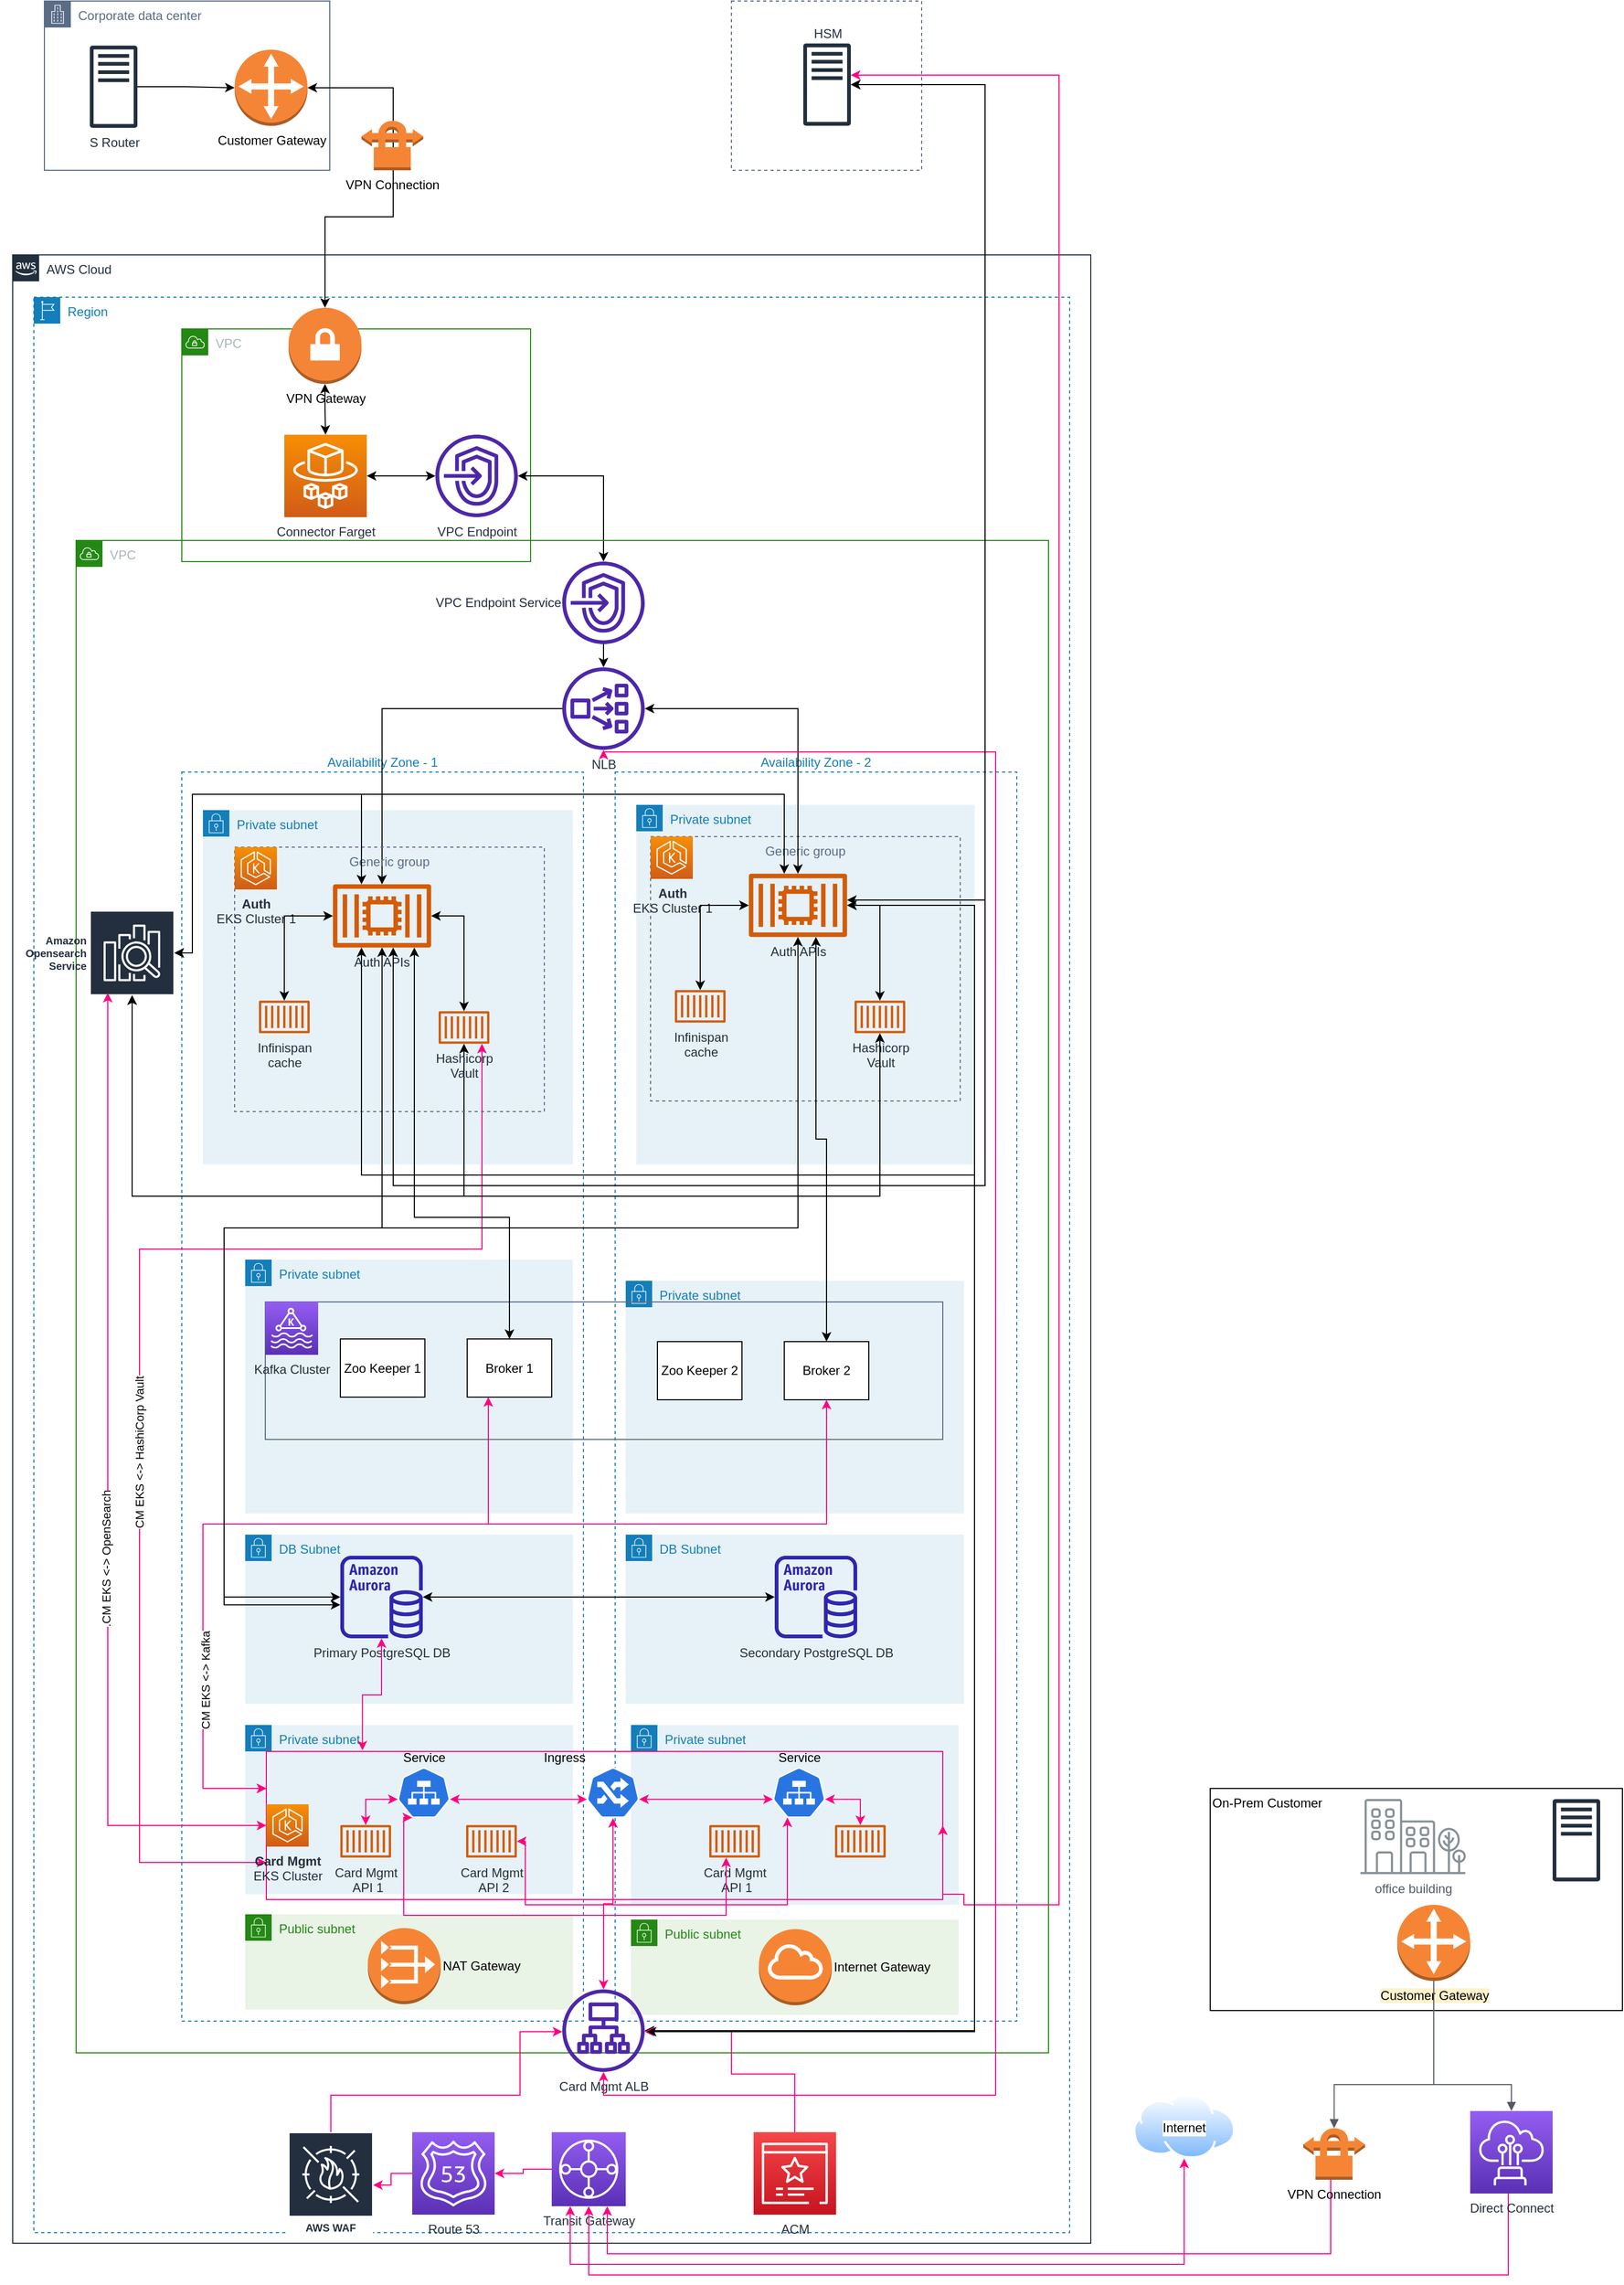<mxfile version="17.5.0" type="github"><diagram id="ZLm3gOEqDaADDMG7zsBQ" name="Page-1"><mxGraphModel dx="1038" dy="579" grid="1" gridSize="10" guides="1" tooltips="1" connect="1" arrows="1" fold="1" page="1" pageScale="1" pageWidth="850" pageHeight="1100" math="0" shadow="0"><root><mxCell id="0"/><mxCell id="1" parent="0"/><mxCell id="WpvP-rq0O9A4-NwhxeJN-8" value="" style="fillColor=none;strokeColor=#5A6C86;dashed=1;verticalAlign=top;fontStyle=0;fontColor=#5A6C86;" parent="1" vertex="1"><mxGeometry x="700" y="40" width="180" height="160" as="geometry"/></mxCell><mxCell id="sWBqQdJsFsiWwsDBz4wd-2" value="AWS Cloud" style="points=[[0,0],[0.25,0],[0.5,0],[0.75,0],[1,0],[1,0.25],[1,0.5],[1,0.75],[1,1],[0.75,1],[0.5,1],[0.25,1],[0,1],[0,0.75],[0,0.5],[0,0.25]];outlineConnect=0;gradientColor=none;html=1;whiteSpace=wrap;fontSize=12;fontStyle=0;container=1;pointerEvents=0;collapsible=0;recursiveResize=0;shape=mxgraph.aws4.group;grIcon=mxgraph.aws4.group_aws_cloud_alt;strokeColor=#232F3E;fillColor=none;verticalAlign=top;align=left;spacingLeft=30;fontColor=#232F3E;dashed=0;" parent="1" vertex="1"><mxGeometry x="20" y="280" width="1020" height="1880" as="geometry"/></mxCell><mxCell id="sWBqQdJsFsiWwsDBz4wd-3" value="Region" style="points=[[0,0],[0.25,0],[0.5,0],[0.75,0],[1,0],[1,0.25],[1,0.5],[1,0.75],[1,1],[0.75,1],[0.5,1],[0.25,1],[0,1],[0,0.75],[0,0.5],[0,0.25]];outlineConnect=0;gradientColor=none;html=1;whiteSpace=wrap;fontSize=12;fontStyle=0;container=1;pointerEvents=0;collapsible=0;recursiveResize=0;shape=mxgraph.aws4.group;grIcon=mxgraph.aws4.group_region;strokeColor=#147EBA;fillColor=none;verticalAlign=top;align=left;spacingLeft=30;fontColor=#147EBA;dashed=1;" parent="sWBqQdJsFsiWwsDBz4wd-2" vertex="1"><mxGeometry x="20" y="40" width="980" height="1830" as="geometry"/></mxCell><mxCell id="sWBqQdJsFsiWwsDBz4wd-5" value="VPC" style="points=[[0,0],[0.25,0],[0.5,0],[0.75,0],[1,0],[1,0.25],[1,0.5],[1,0.75],[1,1],[0.75,1],[0.5,1],[0.25,1],[0,1],[0,0.75],[0,0.5],[0,0.25]];outlineConnect=0;gradientColor=none;html=1;whiteSpace=wrap;fontSize=12;fontStyle=0;container=1;pointerEvents=0;collapsible=0;recursiveResize=0;shape=mxgraph.aws4.group;grIcon=mxgraph.aws4.group_vpc;strokeColor=#248814;fillColor=none;verticalAlign=top;align=left;spacingLeft=30;fontColor=#AAB7B8;dashed=0;" parent="sWBqQdJsFsiWwsDBz4wd-3" vertex="1"><mxGeometry x="140" y="30" width="330" height="220" as="geometry"/></mxCell><mxCell id="sWBqQdJsFsiWwsDBz4wd-17" style="edgeStyle=orthogonalEdgeStyle;rounded=0;orthogonalLoop=1;jettySize=auto;html=1;startArrow=classic;startFill=1;" parent="sWBqQdJsFsiWwsDBz4wd-5" source="sWBqQdJsFsiWwsDBz4wd-14" target="sWBqQdJsFsiWwsDBz4wd-16" edge="1"><mxGeometry relative="1" as="geometry"/></mxCell><mxCell id="sWBqQdJsFsiWwsDBz4wd-14" value="Connector Farget" style="sketch=0;points=[[0,0,0],[0.25,0,0],[0.5,0,0],[0.75,0,0],[1,0,0],[0,1,0],[0.25,1,0],[0.5,1,0],[0.75,1,0],[1,1,0],[0,0.25,0],[0,0.5,0],[0,0.75,0],[1,0.25,0],[1,0.5,0],[1,0.75,0]];outlineConnect=0;fontColor=#232F3E;gradientColor=#F78E04;gradientDirection=north;fillColor=#D05C17;strokeColor=#ffffff;dashed=0;verticalLabelPosition=bottom;verticalAlign=top;align=center;html=1;fontSize=12;fontStyle=0;aspect=fixed;shape=mxgraph.aws4.resourceIcon;resIcon=mxgraph.aws4.fargate;" parent="sWBqQdJsFsiWwsDBz4wd-5" vertex="1"><mxGeometry x="97" y="100" width="78" height="78" as="geometry"/></mxCell><mxCell id="sWBqQdJsFsiWwsDBz4wd-16" value="VPC Endpoint" style="sketch=0;outlineConnect=0;fontColor=#232F3E;gradientColor=none;fillColor=#4D27AA;strokeColor=none;dashed=0;verticalLabelPosition=bottom;verticalAlign=top;align=center;html=1;fontSize=12;fontStyle=0;aspect=fixed;pointerEvents=1;shape=mxgraph.aws4.endpoints;" parent="sWBqQdJsFsiWwsDBz4wd-5" vertex="1"><mxGeometry x="240" y="100" width="78" height="78" as="geometry"/></mxCell><mxCell id="sWBqQdJsFsiWwsDBz4wd-15" style="edgeStyle=orthogonalEdgeStyle;rounded=0;orthogonalLoop=1;jettySize=auto;html=1;startArrow=classic;startFill=1;" parent="sWBqQdJsFsiWwsDBz4wd-3" source="sWBqQdJsFsiWwsDBz4wd-10" target="sWBqQdJsFsiWwsDBz4wd-14" edge="1"><mxGeometry relative="1" as="geometry"/></mxCell><mxCell id="sWBqQdJsFsiWwsDBz4wd-10" value="VPN Gateway" style="outlineConnect=0;dashed=0;verticalLabelPosition=bottom;verticalAlign=top;align=center;html=1;shape=mxgraph.aws3.vpn_gateway;fillColor=#F58536;gradientColor=none;" parent="sWBqQdJsFsiWwsDBz4wd-3" vertex="1"><mxGeometry x="241" y="10" width="69" height="72" as="geometry"/></mxCell><mxCell id="sWBqQdJsFsiWwsDBz4wd-20" style="edgeStyle=orthogonalEdgeStyle;rounded=0;orthogonalLoop=1;jettySize=auto;html=1;startArrow=classic;startFill=1;" parent="sWBqQdJsFsiWwsDBz4wd-3" source="sWBqQdJsFsiWwsDBz4wd-16" target="sWBqQdJsFsiWwsDBz4wd-19" edge="1"><mxGeometry relative="1" as="geometry"/></mxCell><mxCell id="sWBqQdJsFsiWwsDBz4wd-18" value="VPC" style="points=[[0,0],[0.25,0],[0.5,0],[0.75,0],[1,0],[1,0.25],[1,0.5],[1,0.75],[1,1],[0.75,1],[0.5,1],[0.25,1],[0,1],[0,0.75],[0,0.5],[0,0.25]];outlineConnect=0;gradientColor=none;html=1;whiteSpace=wrap;fontSize=12;fontStyle=0;container=1;pointerEvents=0;collapsible=0;recursiveResize=0;shape=mxgraph.aws4.group;grIcon=mxgraph.aws4.group_vpc;strokeColor=#248814;fillColor=none;verticalAlign=top;align=left;spacingLeft=30;fontColor=#AAB7B8;dashed=0;" parent="sWBqQdJsFsiWwsDBz4wd-3" vertex="1"><mxGeometry x="40" y="230" width="920" height="1430" as="geometry"/></mxCell><mxCell id="tCZooeBgcqym8o7pdkqs-21" value="Public subnet" style="points=[[0,0],[0.25,0],[0.5,0],[0.75,0],[1,0],[1,0.25],[1,0.5],[1,0.75],[1,1],[0.75,1],[0.5,1],[0.25,1],[0,1],[0,0.75],[0,0.5],[0,0.25]];outlineConnect=0;gradientColor=none;html=1;whiteSpace=wrap;fontSize=12;fontStyle=0;container=1;pointerEvents=0;collapsible=0;recursiveResize=0;shape=mxgraph.aws4.group;grIcon=mxgraph.aws4.group_security_group;grStroke=0;strokeColor=#248814;fillColor=#E9F3E6;verticalAlign=top;align=left;spacingLeft=30;fontColor=#248814;dashed=0;" parent="sWBqQdJsFsiWwsDBz4wd-18" vertex="1"><mxGeometry x="160" y="1299" width="310" height="90" as="geometry"/></mxCell><mxCell id="tCZooeBgcqym8o7pdkqs-23" value="NAT Gateway" style="outlineConnect=0;dashed=0;verticalLabelPosition=middle;verticalAlign=middle;align=left;html=1;shape=mxgraph.aws3.vpc_nat_gateway;fillColor=#F58534;gradientColor=none;labelPosition=right;" parent="tCZooeBgcqym8o7pdkqs-21" vertex="1"><mxGeometry x="116" y="13" width="69" height="72" as="geometry"/></mxCell><mxCell id="yjxdZcu7dKZ7Ev10e8hE-45" value="Availability Zone - 1" style="fillColor=none;strokeColor=#147EBA;dashed=1;verticalAlign=bottom;fontStyle=0;fontColor=#147EBA;labelPosition=center;verticalLabelPosition=top;align=center;" parent="sWBqQdJsFsiWwsDBz4wd-18" vertex="1"><mxGeometry x="100" y="219" width="380" height="1181" as="geometry"/></mxCell><mxCell id="WpvP-rq0O9A4-NwhxeJN-1" value="Availability Zone - 2" style="fillColor=none;strokeColor=#147EBA;dashed=1;verticalAlign=bottom;fontStyle=0;fontColor=#147EBA;labelPosition=center;verticalLabelPosition=top;align=center;" parent="sWBqQdJsFsiWwsDBz4wd-18" vertex="1"><mxGeometry x="510" y="219" width="380" height="1181" as="geometry"/></mxCell><mxCell id="yjxdZcu7dKZ7Ev10e8hE-30" value="Private subnet" style="points=[[0,0],[0.25,0],[0.5,0],[0.75,0],[1,0],[1,0.25],[1,0.5],[1,0.75],[1,1],[0.75,1],[0.5,1],[0.25,1],[0,1],[0,0.75],[0,0.5],[0,0.25]];outlineConnect=0;gradientColor=none;html=1;whiteSpace=wrap;fontSize=12;fontStyle=0;container=1;pointerEvents=0;collapsible=0;recursiveResize=0;shape=mxgraph.aws4.group;grIcon=mxgraph.aws4.group_security_group;grStroke=0;strokeColor=#147EBA;fillColor=#E6F2F8;verticalAlign=top;align=left;spacingLeft=30;fontColor=#147EBA;dashed=0;" parent="sWBqQdJsFsiWwsDBz4wd-18" vertex="1"><mxGeometry x="525" y="1120" width="310" height="170" as="geometry"/></mxCell><mxCell id="yjxdZcu7dKZ7Ev10e8hE-29" value="Private subnet" style="points=[[0,0],[0.25,0],[0.5,0],[0.75,0],[1,0],[1,0.25],[1,0.5],[1,0.75],[1,1],[0.75,1],[0.5,1],[0.25,1],[0,1],[0,0.75],[0,0.5],[0,0.25]];outlineConnect=0;gradientColor=none;html=1;whiteSpace=wrap;fontSize=12;fontStyle=0;container=1;pointerEvents=0;collapsible=0;recursiveResize=0;shape=mxgraph.aws4.group;grIcon=mxgraph.aws4.group_security_group;grStroke=0;strokeColor=#147EBA;fillColor=#E6F2F8;verticalAlign=top;align=left;spacingLeft=30;fontColor=#147EBA;dashed=0;" parent="sWBqQdJsFsiWwsDBz4wd-18" vertex="1"><mxGeometry x="160" y="1120" width="310" height="160" as="geometry"/></mxCell><mxCell id="yjxdZcu7dKZ7Ev10e8hE-9" value="" style="fillColor=none;strokeColor=#FF0080;verticalAlign=top;fontStyle=0;fontColor=#5A6C86;" parent="yjxdZcu7dKZ7Ev10e8hE-29" vertex="1"><mxGeometry x="20" y="25" width="640" height="140" as="geometry"/></mxCell><mxCell id="yjxdZcu7dKZ7Ev10e8hE-16" value="Service" style="sketch=0;html=1;dashed=0;whitespace=wrap;fillColor=#2875E2;strokeColor=#ffffff;points=[[0.005,0.63,0],[0.1,0.2,0],[0.9,0.2,0],[0.5,0,0],[0.995,0.63,0],[0.72,0.99,0],[0.5,1,0],[0.28,0.99,0]];shape=mxgraph.kubernetes.icon;prIcon=svc;labelPosition=center;verticalLabelPosition=top;align=center;verticalAlign=bottom;" parent="yjxdZcu7dKZ7Ev10e8hE-29" vertex="1"><mxGeometry x="144" y="40" width="50" height="48" as="geometry"/></mxCell><mxCell id="yjxdZcu7dKZ7Ev10e8hE-15" value="Ingress" style="sketch=0;html=1;dashed=0;whitespace=wrap;fillColor=#2875E2;strokeColor=#ffffff;points=[[0.005,0.63,0],[0.1,0.2,0],[0.9,0.2,0],[0.5,0,0],[0.995,0.63,0],[0.72,0.99,0],[0.5,1,0],[0.28,0.99,0]];shape=mxgraph.kubernetes.icon;prIcon=ing;labelPosition=left;verticalLabelPosition=top;align=right;verticalAlign=bottom;" parent="yjxdZcu7dKZ7Ev10e8hE-29" vertex="1"><mxGeometry x="323" y="40" width="50" height="48" as="geometry"/></mxCell><mxCell id="yjxdZcu7dKZ7Ev10e8hE-17" value="Service" style="sketch=0;html=1;dashed=0;whitespace=wrap;fillColor=#2875E2;strokeColor=#ffffff;points=[[0.005,0.63,0],[0.1,0.2,0],[0.9,0.2,0],[0.5,0,0],[0.995,0.63,0],[0.72,0.99,0],[0.5,1,0],[0.28,0.99,0]];shape=mxgraph.kubernetes.icon;prIcon=svc;labelPosition=center;verticalLabelPosition=top;align=center;verticalAlign=bottom;" parent="yjxdZcu7dKZ7Ev10e8hE-29" vertex="1"><mxGeometry x="499" y="40" width="50" height="48" as="geometry"/></mxCell><mxCell id="yjxdZcu7dKZ7Ev10e8hE-13" value="&lt;span style=&quot;color: rgba(0 , 0 , 0 , 0) ; font-family: monospace ; font-size: 0px&quot;&gt;C&lt;/span&gt;" style="sketch=0;outlineConnect=0;fontColor=#232F3E;gradientColor=none;fillColor=#D45B07;strokeColor=none;dashed=0;verticalLabelPosition=bottom;verticalAlign=top;align=center;html=1;fontSize=12;fontStyle=0;aspect=fixed;pointerEvents=1;shape=mxgraph.aws4.container_1;" parent="yjxdZcu7dKZ7Ev10e8hE-29" vertex="1"><mxGeometry x="558" y="94.5" width="48" height="31" as="geometry"/></mxCell><mxCell id="yjxdZcu7dKZ7Ev10e8hE-12" value="Card Mgmt&lt;br&gt;&amp;nbsp;API 1" style="sketch=0;outlineConnect=0;fontColor=#232F3E;gradientColor=none;fillColor=#D45B07;strokeColor=none;dashed=0;verticalLabelPosition=bottom;verticalAlign=top;align=center;html=1;fontSize=12;fontStyle=0;aspect=fixed;pointerEvents=1;shape=mxgraph.aws4.container_1;" parent="yjxdZcu7dKZ7Ev10e8hE-29" vertex="1"><mxGeometry x="439" y="94.5" width="48" height="31" as="geometry"/></mxCell><mxCell id="yjxdZcu7dKZ7Ev10e8hE-11" value="Card Mgmt&lt;br&gt;&amp;nbsp;API 2" style="sketch=0;outlineConnect=0;fontColor=#232F3E;gradientColor=none;fillColor=#D45B07;strokeColor=none;dashed=0;verticalLabelPosition=bottom;verticalAlign=top;align=center;html=1;fontSize=12;fontStyle=0;aspect=fixed;pointerEvents=1;shape=mxgraph.aws4.container_1;" parent="yjxdZcu7dKZ7Ev10e8hE-29" vertex="1"><mxGeometry x="209" y="94.5" width="48" height="31" as="geometry"/></mxCell><mxCell id="yjxdZcu7dKZ7Ev10e8hE-10" value="Card Mgmt&lt;br&gt;&amp;nbsp;API 1" style="sketch=0;outlineConnect=0;fontColor=#232F3E;gradientColor=none;fillColor=#D45B07;strokeColor=none;dashed=0;verticalLabelPosition=bottom;verticalAlign=top;align=center;html=1;fontSize=12;fontStyle=0;aspect=fixed;pointerEvents=1;shape=mxgraph.aws4.container_1;" parent="yjxdZcu7dKZ7Ev10e8hE-29" vertex="1"><mxGeometry x="90" y="94.5" width="48" height="31" as="geometry"/></mxCell><mxCell id="yjxdZcu7dKZ7Ev10e8hE-18" style="edgeStyle=orthogonalEdgeStyle;rounded=0;orthogonalLoop=1;jettySize=auto;html=1;exitX=0.005;exitY=0.63;exitDx=0;exitDy=0;exitPerimeter=0;entryX=0.995;entryY=0.63;entryDx=0;entryDy=0;entryPerimeter=0;startArrow=classic;startFill=1;strokeColor=#FF0080;" parent="yjxdZcu7dKZ7Ev10e8hE-29" source="yjxdZcu7dKZ7Ev10e8hE-15" target="yjxdZcu7dKZ7Ev10e8hE-16" edge="1"><mxGeometry relative="1" as="geometry"/></mxCell><mxCell id="yjxdZcu7dKZ7Ev10e8hE-21" style="edgeStyle=orthogonalEdgeStyle;rounded=0;orthogonalLoop=1;jettySize=auto;html=1;exitX=0.995;exitY=0.63;exitDx=0;exitDy=0;exitPerimeter=0;entryX=0.005;entryY=0.63;entryDx=0;entryDy=0;entryPerimeter=0;startArrow=classic;startFill=1;strokeColor=#FF0080;" parent="yjxdZcu7dKZ7Ev10e8hE-29" source="yjxdZcu7dKZ7Ev10e8hE-15" target="yjxdZcu7dKZ7Ev10e8hE-17" edge="1"><mxGeometry relative="1" as="geometry"/></mxCell><mxCell id="yjxdZcu7dKZ7Ev10e8hE-22" style="edgeStyle=orthogonalEdgeStyle;rounded=0;orthogonalLoop=1;jettySize=auto;html=1;exitX=0.995;exitY=0.63;exitDx=0;exitDy=0;exitPerimeter=0;startArrow=classic;startFill=1;strokeColor=#FF0080;" parent="yjxdZcu7dKZ7Ev10e8hE-29" source="yjxdZcu7dKZ7Ev10e8hE-17" target="yjxdZcu7dKZ7Ev10e8hE-13" edge="1"><mxGeometry relative="1" as="geometry"/></mxCell><mxCell id="yjxdZcu7dKZ7Ev10e8hE-20" style="edgeStyle=orthogonalEdgeStyle;rounded=0;orthogonalLoop=1;jettySize=auto;html=1;exitX=0.28;exitY=0.99;exitDx=0;exitDy=0;exitPerimeter=0;startArrow=classic;startFill=1;strokeColor=#FF0080;" parent="yjxdZcu7dKZ7Ev10e8hE-29" source="yjxdZcu7dKZ7Ev10e8hE-16" target="yjxdZcu7dKZ7Ev10e8hE-12" edge="1"><mxGeometry relative="1" as="geometry"><Array as="points"><mxPoint x="150" y="88"/><mxPoint x="150" y="180"/><mxPoint x="455" y="180"/></Array></mxGeometry></mxCell><mxCell id="yjxdZcu7dKZ7Ev10e8hE-23" style="edgeStyle=orthogonalEdgeStyle;rounded=0;orthogonalLoop=1;jettySize=auto;html=1;exitX=0.28;exitY=0.99;exitDx=0;exitDy=0;exitPerimeter=0;startArrow=classic;startFill=1;strokeColor=#FF0080;" parent="yjxdZcu7dKZ7Ev10e8hE-29" source="yjxdZcu7dKZ7Ev10e8hE-17" target="yjxdZcu7dKZ7Ev10e8hE-11" edge="1"><mxGeometry relative="1" as="geometry"><Array as="points"><mxPoint x="513" y="170"/><mxPoint x="265" y="170"/><mxPoint x="265" y="110"/></Array></mxGeometry></mxCell><mxCell id="yjxdZcu7dKZ7Ev10e8hE-19" style="edgeStyle=orthogonalEdgeStyle;rounded=0;orthogonalLoop=1;jettySize=auto;html=1;exitX=0.005;exitY=0.63;exitDx=0;exitDy=0;exitPerimeter=0;startArrow=classic;startFill=1;strokeColor=#FF0080;" parent="yjxdZcu7dKZ7Ev10e8hE-29" source="yjxdZcu7dKZ7Ev10e8hE-16" target="yjxdZcu7dKZ7Ev10e8hE-10" edge="1"><mxGeometry relative="1" as="geometry"/></mxCell><mxCell id="yjxdZcu7dKZ7Ev10e8hE-6" value="DB Subnet" style="points=[[0,0],[0.25,0],[0.5,0],[0.75,0],[1,0],[1,0.25],[1,0.5],[1,0.75],[1,1],[0.75,1],[0.5,1],[0.25,1],[0,1],[0,0.75],[0,0.5],[0,0.25]];outlineConnect=0;gradientColor=none;html=1;whiteSpace=wrap;fontSize=12;fontStyle=0;container=1;pointerEvents=0;collapsible=0;recursiveResize=0;shape=mxgraph.aws4.group;grIcon=mxgraph.aws4.group_security_group;grStroke=0;strokeColor=#147EBA;fillColor=#E6F2F8;verticalAlign=top;align=left;spacingLeft=30;fontColor=#147EBA;dashed=0;" parent="sWBqQdJsFsiWwsDBz4wd-18" vertex="1"><mxGeometry x="520" y="940" width="320" height="160" as="geometry"/></mxCell><mxCell id="yjxdZcu7dKZ7Ev10e8hE-5" value="DB Subnet" style="points=[[0,0],[0.25,0],[0.5,0],[0.75,0],[1,0],[1,0.25],[1,0.5],[1,0.75],[1,1],[0.75,1],[0.5,1],[0.25,1],[0,1],[0,0.75],[0,0.5],[0,0.25]];outlineConnect=0;gradientColor=none;html=1;whiteSpace=wrap;fontSize=12;fontStyle=0;container=1;pointerEvents=0;collapsible=0;recursiveResize=0;shape=mxgraph.aws4.group;grIcon=mxgraph.aws4.group_security_group;grStroke=0;strokeColor=#147EBA;fillColor=#E6F2F8;verticalAlign=top;align=left;spacingLeft=30;fontColor=#147EBA;dashed=0;" parent="sWBqQdJsFsiWwsDBz4wd-18" vertex="1"><mxGeometry x="160" y="940" width="310" height="160" as="geometry"/></mxCell><mxCell id="yjxdZcu7dKZ7Ev10e8hE-4" value="Private subnet" style="points=[[0,0],[0.25,0],[0.5,0],[0.75,0],[1,0],[1,0.25],[1,0.5],[1,0.75],[1,1],[0.75,1],[0.5,1],[0.25,1],[0,1],[0,0.75],[0,0.5],[0,0.25]];outlineConnect=0;gradientColor=none;html=1;whiteSpace=wrap;fontSize=12;fontStyle=0;container=1;pointerEvents=0;collapsible=0;recursiveResize=0;shape=mxgraph.aws4.group;grIcon=mxgraph.aws4.group_security_group;grStroke=0;strokeColor=#147EBA;fillColor=#E6F2F8;verticalAlign=top;align=left;spacingLeft=30;fontColor=#147EBA;dashed=0;" parent="sWBqQdJsFsiWwsDBz4wd-18" vertex="1"><mxGeometry x="520" y="700" width="320" height="220" as="geometry"/></mxCell><mxCell id="yjxdZcu7dKZ7Ev10e8hE-3" value="Private subnet" style="points=[[0,0],[0.25,0],[0.5,0],[0.75,0],[1,0],[1,0.25],[1,0.5],[1,0.75],[1,1],[0.75,1],[0.5,1],[0.25,1],[0,1],[0,0.75],[0,0.5],[0,0.25]];outlineConnect=0;gradientColor=none;html=1;whiteSpace=wrap;fontSize=12;fontStyle=0;container=1;pointerEvents=0;collapsible=0;recursiveResize=0;shape=mxgraph.aws4.group;grIcon=mxgraph.aws4.group_security_group;grStroke=0;strokeColor=#147EBA;fillColor=#E6F2F8;verticalAlign=top;align=left;spacingLeft=30;fontColor=#147EBA;dashed=0;" parent="sWBqQdJsFsiWwsDBz4wd-18" vertex="1"><mxGeometry x="160" y="680" width="310" height="240" as="geometry"/></mxCell><mxCell id="yjxdZcu7dKZ7Ev10e8hE-1" value="Private subnet" style="points=[[0,0],[0.25,0],[0.5,0],[0.75,0],[1,0],[1,0.25],[1,0.5],[1,0.75],[1,1],[0.75,1],[0.5,1],[0.25,1],[0,1],[0,0.75],[0,0.5],[0,0.25]];outlineConnect=0;gradientColor=none;html=1;whiteSpace=wrap;fontSize=12;fontStyle=0;container=1;pointerEvents=0;collapsible=0;recursiveResize=0;shape=mxgraph.aws4.group;grIcon=mxgraph.aws4.group_security_group;grStroke=0;strokeColor=#147EBA;fillColor=#E6F2F8;verticalAlign=top;align=left;spacingLeft=30;fontColor=#147EBA;dashed=0;" parent="sWBqQdJsFsiWwsDBz4wd-18" vertex="1"><mxGeometry x="120" y="255" width="350" height="335" as="geometry"/></mxCell><mxCell id="WpvP-rq0O9A4-NwhxeJN-3" style="edgeStyle=orthogonalEdgeStyle;rounded=0;orthogonalLoop=1;jettySize=auto;html=1;" parent="sWBqQdJsFsiWwsDBz4wd-18" source="sWBqQdJsFsiWwsDBz4wd-19" target="WpvP-rq0O9A4-NwhxeJN-2" edge="1"><mxGeometry relative="1" as="geometry"/></mxCell><mxCell id="sWBqQdJsFsiWwsDBz4wd-19" value="VPC Endpoint Service" style="sketch=0;outlineConnect=0;fontColor=#232F3E;gradientColor=none;fillColor=#4D27AA;strokeColor=none;dashed=0;verticalLabelPosition=middle;verticalAlign=middle;align=right;html=1;fontSize=12;fontStyle=0;aspect=fixed;pointerEvents=1;shape=mxgraph.aws4.endpoints;labelPosition=left;" parent="sWBqQdJsFsiWwsDBz4wd-18" vertex="1"><mxGeometry x="460" y="20" width="78" height="78" as="geometry"/></mxCell><mxCell id="WpvP-rq0O9A4-NwhxeJN-6" style="edgeStyle=orthogonalEdgeStyle;rounded=0;orthogonalLoop=1;jettySize=auto;html=1;" parent="sWBqQdJsFsiWwsDBz4wd-18" source="WpvP-rq0O9A4-NwhxeJN-2" target="RU9FWxjH_Ube-6UMZydD-1" edge="1"><mxGeometry relative="1" as="geometry"><mxPoint x="279" y="280" as="targetPoint"/></mxGeometry></mxCell><mxCell id="WpvP-rq0O9A4-NwhxeJN-2" value="NLB" style="sketch=0;outlineConnect=0;fontColor=#232F3E;gradientColor=none;fillColor=#4D27AA;strokeColor=none;dashed=0;verticalLabelPosition=bottom;verticalAlign=top;align=center;html=1;fontSize=12;fontStyle=0;aspect=fixed;pointerEvents=1;shape=mxgraph.aws4.network_load_balancer;" parent="sWBqQdJsFsiWwsDBz4wd-18" vertex="1"><mxGeometry x="460" y="120" width="78" height="78" as="geometry"/></mxCell><mxCell id="WpvP-rq0O9A4-NwhxeJN-4" value="Amazon Opensearch Service" style="sketch=0;outlineConnect=0;fontColor=#232F3E;gradientColor=none;strokeColor=#ffffff;fillColor=#232F3E;dashed=0;verticalLabelPosition=middle;verticalAlign=middle;align=right;html=1;whiteSpace=wrap;fontSize=10;fontStyle=1;spacing=3;shape=mxgraph.aws4.productIcon;prIcon=mxgraph.aws4.elasticsearch_service;labelPosition=left;" parent="sWBqQdJsFsiWwsDBz4wd-18" vertex="1"><mxGeometry x="13" y="350" width="80" height="80" as="geometry"/></mxCell><mxCell id="WpvP-rq0O9A4-NwhxeJN-34" value="" style="fillColor=none;strokeColor=#5A6C86;verticalAlign=top;fontStyle=0;fontColor=#5A6C86;" parent="sWBqQdJsFsiWwsDBz4wd-18" vertex="1"><mxGeometry x="179" y="720" width="641" height="130" as="geometry"/></mxCell><mxCell id="WpvP-rq0O9A4-NwhxeJN-35" value="Kafka Cluster" style="sketch=0;points=[[0,0,0],[0.25,0,0],[0.5,0,0],[0.75,0,0],[1,0,0],[0,1,0],[0.25,1,0],[0.5,1,0],[0.75,1,0],[1,1,0],[0,0.25,0],[0,0.5,0],[0,0.75,0],[1,0.25,0],[1,0.5,0],[1,0.75,0]];outlineConnect=0;fontColor=#232F3E;gradientColor=#945DF2;gradientDirection=north;fillColor=#5A30B5;strokeColor=#ffffff;dashed=0;verticalLabelPosition=bottom;verticalAlign=top;align=center;html=1;fontSize=12;fontStyle=0;aspect=fixed;shape=mxgraph.aws4.resourceIcon;resIcon=mxgraph.aws4.managed_streaming_for_kafka;" parent="sWBqQdJsFsiWwsDBz4wd-18" vertex="1"><mxGeometry x="179" y="720" width="50" height="50" as="geometry"/></mxCell><mxCell id="WpvP-rq0O9A4-NwhxeJN-38" value="Zoo Keeper 1" style="whiteSpace=wrap;html=1;" parent="sWBqQdJsFsiWwsDBz4wd-18" vertex="1"><mxGeometry x="250" y="755" width="80" height="55" as="geometry"/></mxCell><mxCell id="WpvP-rq0O9A4-NwhxeJN-39" value="Broker 1" style="whiteSpace=wrap;html=1;" parent="sWBqQdJsFsiWwsDBz4wd-18" vertex="1"><mxGeometry x="370" y="755" width="80" height="55" as="geometry"/></mxCell><mxCell id="WpvP-rq0O9A4-NwhxeJN-40" value="Zoo Keeper 2" style="whiteSpace=wrap;html=1;" parent="sWBqQdJsFsiWwsDBz4wd-18" vertex="1"><mxGeometry x="550" y="757.5" width="80" height="55" as="geometry"/></mxCell><mxCell id="WpvP-rq0O9A4-NwhxeJN-41" value="Broker 2" style="whiteSpace=wrap;html=1;" parent="sWBqQdJsFsiWwsDBz4wd-18" vertex="1"><mxGeometry x="670" y="757.5" width="80" height="55" as="geometry"/></mxCell><mxCell id="WpvP-rq0O9A4-NwhxeJN-46" style="edgeStyle=orthogonalEdgeStyle;rounded=0;orthogonalLoop=1;jettySize=auto;html=1;startArrow=classic;startFill=1;" parent="sWBqQdJsFsiWwsDBz4wd-18" source="WpvP-rq0O9A4-NwhxeJN-44" target="WpvP-rq0O9A4-NwhxeJN-45" edge="1"><mxGeometry relative="1" as="geometry"/></mxCell><mxCell id="WpvP-rq0O9A4-NwhxeJN-44" value="Primary PostgreSQL DB" style="sketch=0;outlineConnect=0;fontColor=#232F3E;gradientColor=none;fillColor=#2E27AD;strokeColor=none;dashed=0;verticalLabelPosition=bottom;verticalAlign=top;align=center;html=1;fontSize=12;fontStyle=0;aspect=fixed;pointerEvents=1;shape=mxgraph.aws4.aurora_instance;" parent="sWBqQdJsFsiWwsDBz4wd-18" vertex="1"><mxGeometry x="250" y="960" width="78" height="78" as="geometry"/></mxCell><mxCell id="WpvP-rq0O9A4-NwhxeJN-45" value="Secondary PostgreSQL DB" style="sketch=0;outlineConnect=0;fontColor=#232F3E;gradientColor=none;fillColor=#2E27AD;strokeColor=none;dashed=0;verticalLabelPosition=bottom;verticalAlign=top;align=center;html=1;fontSize=12;fontStyle=0;aspect=fixed;pointerEvents=1;shape=mxgraph.aws4.aurora_instance;" parent="sWBqQdJsFsiWwsDBz4wd-18" vertex="1"><mxGeometry x="661" y="960" width="78" height="78" as="geometry"/></mxCell><mxCell id="WpvP-rq0O9A4-NwhxeJN-52" style="edgeStyle=orthogonalEdgeStyle;rounded=0;orthogonalLoop=1;jettySize=auto;html=1;startArrow=classic;startFill=1;" parent="sWBqQdJsFsiWwsDBz4wd-18" source="WpvP-rq0O9A4-NwhxeJN-15" target="WpvP-rq0O9A4-NwhxeJN-4" edge="1"><mxGeometry relative="1" as="geometry"><Array as="points"><mxPoint x="367" y="620"/><mxPoint x="53" y="620"/></Array></mxGeometry></mxCell><mxCell id="yjxdZcu7dKZ7Ev10e8hE-2" value="Private subnet" style="points=[[0,0],[0.25,0],[0.5,0],[0.75,0],[1,0],[1,0.25],[1,0.5],[1,0.75],[1,1],[0.75,1],[0.5,1],[0.25,1],[0,1],[0,0.75],[0,0.5],[0,0.25]];outlineConnect=0;gradientColor=none;html=1;whiteSpace=wrap;fontSize=12;fontStyle=0;container=1;pointerEvents=0;collapsible=0;recursiveResize=0;shape=mxgraph.aws4.group;grIcon=mxgraph.aws4.group_security_group;grStroke=0;strokeColor=#147EBA;fillColor=#E6F2F8;verticalAlign=top;align=left;spacingLeft=30;fontColor=#147EBA;dashed=0;" parent="sWBqQdJsFsiWwsDBz4wd-18" vertex="1"><mxGeometry x="530" y="250" width="320" height="340" as="geometry"/></mxCell><mxCell id="RU9FWxjH_Ube-6UMZydD-15" value="Generic group" style="fillColor=none;strokeColor=#5A6C86;dashed=1;verticalAlign=top;fontStyle=0;fontColor=#5A6C86;" vertex="1" parent="yjxdZcu7dKZ7Ev10e8hE-2"><mxGeometry x="13.5" y="30" width="293" height="250" as="geometry"/></mxCell><mxCell id="RU9FWxjH_Ube-6UMZydD-16" value="Infinispan&lt;br&gt;cache" style="sketch=0;outlineConnect=0;fontColor=#232F3E;gradientColor=none;fillColor=#D45B07;strokeColor=none;dashed=0;verticalLabelPosition=bottom;verticalAlign=top;align=center;html=1;fontSize=12;fontStyle=0;aspect=fixed;pointerEvents=1;shape=mxgraph.aws4.container_1;" vertex="1" parent="yjxdZcu7dKZ7Ev10e8hE-2"><mxGeometry x="36.5" y="175" width="48" height="31" as="geometry"/></mxCell><mxCell id="RU9FWxjH_Ube-6UMZydD-17" value="Hashicorp&lt;br&gt;Vault" style="sketch=0;outlineConnect=0;fontColor=#232F3E;gradientColor=none;fillColor=#D45B07;strokeColor=none;dashed=0;verticalLabelPosition=bottom;verticalAlign=top;align=center;html=1;fontSize=12;fontStyle=0;aspect=fixed;pointerEvents=1;shape=mxgraph.aws4.container_1;" vertex="1" parent="yjxdZcu7dKZ7Ev10e8hE-2"><mxGeometry x="206.5" y="185" width="48" height="31" as="geometry"/></mxCell><mxCell id="RU9FWxjH_Ube-6UMZydD-18" value="&lt;b&gt;Auth&lt;/b&gt;&lt;br&gt;EKS Cluster 1" style="sketch=0;points=[[0,0,0],[0.25,0,0],[0.5,0,0],[0.75,0,0],[1,0,0],[0,1,0],[0.25,1,0],[0.5,1,0],[0.75,1,0],[1,1,0],[0,0.25,0],[0,0.5,0],[0,0.75,0],[1,0.25,0],[1,0.5,0],[1,0.75,0]];outlineConnect=0;fontColor=#232F3E;gradientColor=#F78E04;gradientDirection=north;fillColor=#D05C17;strokeColor=#ffffff;dashed=0;verticalLabelPosition=bottom;verticalAlign=top;align=center;html=1;fontSize=12;fontStyle=0;aspect=fixed;shape=mxgraph.aws4.resourceIcon;resIcon=mxgraph.aws4.eks;" vertex="1" parent="yjxdZcu7dKZ7Ev10e8hE-2"><mxGeometry x="13.5" y="30" width="40" height="40" as="geometry"/></mxCell><mxCell id="RU9FWxjH_Ube-6UMZydD-21" style="edgeStyle=orthogonalEdgeStyle;rounded=0;orthogonalLoop=1;jettySize=auto;html=1;startArrow=classic;startFill=1;" edge="1" parent="yjxdZcu7dKZ7Ev10e8hE-2" source="RU9FWxjH_Ube-6UMZydD-19" target="RU9FWxjH_Ube-6UMZydD-16"><mxGeometry relative="1" as="geometry"/></mxCell><mxCell id="RU9FWxjH_Ube-6UMZydD-22" style="edgeStyle=orthogonalEdgeStyle;rounded=0;orthogonalLoop=1;jettySize=auto;html=1;startArrow=classic;startFill=1;" edge="1" parent="yjxdZcu7dKZ7Ev10e8hE-2" source="RU9FWxjH_Ube-6UMZydD-19" target="RU9FWxjH_Ube-6UMZydD-17"><mxGeometry relative="1" as="geometry"/></mxCell><mxCell id="RU9FWxjH_Ube-6UMZydD-19" value="Auth APIs" style="sketch=0;outlineConnect=0;fontColor=#232F3E;gradientColor=none;fillColor=#D45B07;strokeColor=none;dashed=0;verticalLabelPosition=bottom;verticalAlign=top;align=center;html=1;fontSize=12;fontStyle=0;aspect=fixed;pointerEvents=1;shape=mxgraph.aws4.container_2;" vertex="1" parent="yjxdZcu7dKZ7Ev10e8hE-2"><mxGeometry x="106.5" y="65" width="92.9" height="60" as="geometry"/></mxCell><mxCell id="yjxdZcu7dKZ7Ev10e8hE-41" style="edgeStyle=orthogonalEdgeStyle;rounded=0;orthogonalLoop=1;jettySize=auto;html=1;exitX=0;exitY=0.75;exitDx=0;exitDy=0;startArrow=classic;startFill=1;strokeColor=#FF0080;" parent="sWBqQdJsFsiWwsDBz4wd-18" source="yjxdZcu7dKZ7Ev10e8hE-9" target="WpvP-rq0O9A4-NwhxeJN-15" edge="1"><mxGeometry relative="1" as="geometry"><Array as="points"><mxPoint x="60" y="1250"/><mxPoint x="60" y="670"/><mxPoint x="384" y="670"/></Array></mxGeometry></mxCell><mxCell id="tCZooeBgcqym8o7pdkqs-26" value="CM EKS &amp;lt;-&amp;gt; HashiCorp Vault" style="edgeLabel;html=1;align=center;verticalAlign=middle;resizable=0;points=[];horizontal=0;" parent="yjxdZcu7dKZ7Ev10e8hE-41" vertex="1" connectable="0"><mxGeometry x="-0.167" relative="1" as="geometry"><mxPoint as="offset"/></mxGeometry></mxCell><mxCell id="yjxdZcu7dKZ7Ev10e8hE-28" style="edgeStyle=orthogonalEdgeStyle;rounded=0;orthogonalLoop=1;jettySize=auto;html=1;entryX=0.212;entryY=0.972;entryDx=0;entryDy=0;entryPerimeter=0;startArrow=classic;startFill=1;strokeColor=#FF0080;" parent="sWBqQdJsFsiWwsDBz4wd-18" source="yjxdZcu7dKZ7Ev10e8hE-9" target="WpvP-rq0O9A4-NwhxeJN-4" edge="1"><mxGeometry relative="1" as="geometry"/></mxCell><mxCell id="tCZooeBgcqym8o7pdkqs-27" value=".CM EKS &amp;lt;-&amp;gt; OpenSearch" style="edgeLabel;html=1;align=center;verticalAlign=middle;resizable=0;points=[];horizontal=0;" parent="yjxdZcu7dKZ7Ev10e8hE-28" vertex="1" connectable="0"><mxGeometry x="-0.142" y="2" relative="1" as="geometry"><mxPoint as="offset"/></mxGeometry></mxCell><mxCell id="yjxdZcu7dKZ7Ev10e8hE-32" style="edgeStyle=orthogonalEdgeStyle;rounded=0;orthogonalLoop=1;jettySize=auto;html=1;entryX=0.142;entryY=-0.007;entryDx=0;entryDy=0;entryPerimeter=0;startArrow=classic;startFill=1;strokeColor=#FF0080;" parent="sWBqQdJsFsiWwsDBz4wd-18" source="WpvP-rq0O9A4-NwhxeJN-44" target="yjxdZcu7dKZ7Ev10e8hE-9" edge="1"><mxGeometry relative="1" as="geometry"/></mxCell><mxCell id="yjxdZcu7dKZ7Ev10e8hE-49" style="edgeStyle=orthogonalEdgeStyle;rounded=0;orthogonalLoop=1;jettySize=auto;html=1;exitX=0.25;exitY=1;exitDx=0;exitDy=0;entryX=0;entryY=0.25;entryDx=0;entryDy=0;startArrow=classic;startFill=1;strokeColor=#FF0080;" parent="sWBqQdJsFsiWwsDBz4wd-18" source="WpvP-rq0O9A4-NwhxeJN-39" target="yjxdZcu7dKZ7Ev10e8hE-9" edge="1"><mxGeometry relative="1" as="geometry"><Array as="points"><mxPoint x="390" y="930"/><mxPoint x="120" y="930"/><mxPoint x="120" y="1180"/></Array></mxGeometry></mxCell><mxCell id="yjxdZcu7dKZ7Ev10e8hE-51" style="edgeStyle=orthogonalEdgeStyle;rounded=0;orthogonalLoop=1;jettySize=auto;html=1;exitX=0.5;exitY=1;exitDx=0;exitDy=0;entryX=0;entryY=0.25;entryDx=0;entryDy=0;startArrow=classic;startFill=1;strokeColor=#FF0080;" parent="sWBqQdJsFsiWwsDBz4wd-18" source="WpvP-rq0O9A4-NwhxeJN-41" target="yjxdZcu7dKZ7Ev10e8hE-9" edge="1"><mxGeometry relative="1" as="geometry"><Array as="points"><mxPoint x="710" y="930"/><mxPoint x="120" y="930"/><mxPoint x="120" y="1180"/></Array></mxGeometry></mxCell><mxCell id="tCZooeBgcqym8o7pdkqs-25" value="CM EKS &amp;lt;-&amp;gt; Kafka" style="edgeLabel;html=1;align=center;verticalAlign=middle;resizable=0;points=[];horizontal=0;" parent="yjxdZcu7dKZ7Ev10e8hE-51" vertex="1" connectable="0"><mxGeometry x="0.68" y="2" relative="1" as="geometry"><mxPoint y="1" as="offset"/></mxGeometry></mxCell><mxCell id="tCZooeBgcqym8o7pdkqs-22" value="Public subnet" style="points=[[0,0],[0.25,0],[0.5,0],[0.75,0],[1,0],[1,0.25],[1,0.5],[1,0.75],[1,1],[0.75,1],[0.5,1],[0.25,1],[0,1],[0,0.75],[0,0.5],[0,0.25]];outlineConnect=0;gradientColor=none;html=1;whiteSpace=wrap;fontSize=12;fontStyle=0;container=1;pointerEvents=0;collapsible=0;recursiveResize=0;shape=mxgraph.aws4.group;grIcon=mxgraph.aws4.group_security_group;grStroke=0;strokeColor=#248814;fillColor=#E9F3E6;verticalAlign=top;align=left;spacingLeft=30;fontColor=#248814;dashed=0;" parent="sWBqQdJsFsiWwsDBz4wd-18" vertex="1"><mxGeometry x="525" y="1304" width="310" height="90" as="geometry"/></mxCell><mxCell id="tCZooeBgcqym8o7pdkqs-24" value="Internet Gateway" style="outlineConnect=0;dashed=0;verticalLabelPosition=middle;verticalAlign=middle;align=left;html=1;shape=mxgraph.aws3.internet_gateway;fillColor=#F58534;gradientColor=none;labelPosition=right;" parent="tCZooeBgcqym8o7pdkqs-22" vertex="1"><mxGeometry x="121" y="9" width="69" height="72" as="geometry"/></mxCell><mxCell id="RU9FWxjH_Ube-6UMZydD-2" value="Generic group" style="fillColor=none;strokeColor=#5A6C86;dashed=1;verticalAlign=top;fontStyle=0;fontColor=#5A6C86;" vertex="1" parent="sWBqQdJsFsiWwsDBz4wd-18"><mxGeometry x="150" y="290" width="293" height="250" as="geometry"/></mxCell><mxCell id="WpvP-rq0O9A4-NwhxeJN-14" value="Infinispan&lt;br&gt;cache" style="sketch=0;outlineConnect=0;fontColor=#232F3E;gradientColor=none;fillColor=#D45B07;strokeColor=none;dashed=0;verticalLabelPosition=bottom;verticalAlign=top;align=center;html=1;fontSize=12;fontStyle=0;aspect=fixed;pointerEvents=1;shape=mxgraph.aws4.container_1;" parent="sWBqQdJsFsiWwsDBz4wd-18" vertex="1"><mxGeometry x="173" y="435" width="48" height="31" as="geometry"/></mxCell><mxCell id="WpvP-rq0O9A4-NwhxeJN-15" value="Hashicorp&lt;br&gt;Vault" style="sketch=0;outlineConnect=0;fontColor=#232F3E;gradientColor=none;fillColor=#D45B07;strokeColor=none;dashed=0;verticalLabelPosition=bottom;verticalAlign=top;align=center;html=1;fontSize=12;fontStyle=0;aspect=fixed;pointerEvents=1;shape=mxgraph.aws4.container_1;" parent="sWBqQdJsFsiWwsDBz4wd-18" vertex="1"><mxGeometry x="343" y="445" width="48" height="31" as="geometry"/></mxCell><mxCell id="WpvP-rq0O9A4-NwhxeJN-19" value="&lt;b&gt;Auth&lt;/b&gt;&lt;br&gt;EKS Cluster 1" style="sketch=0;points=[[0,0,0],[0.25,0,0],[0.5,0,0],[0.75,0,0],[1,0,0],[0,1,0],[0.25,1,0],[0.5,1,0],[0.75,1,0],[1,1,0],[0,0.25,0],[0,0.5,0],[0,0.75,0],[1,0.25,0],[1,0.5,0],[1,0.75,0]];outlineConnect=0;fontColor=#232F3E;gradientColor=#F78E04;gradientDirection=north;fillColor=#D05C17;strokeColor=#ffffff;dashed=0;verticalLabelPosition=bottom;verticalAlign=top;align=center;html=1;fontSize=12;fontStyle=0;aspect=fixed;shape=mxgraph.aws4.resourceIcon;resIcon=mxgraph.aws4.eks;" parent="sWBqQdJsFsiWwsDBz4wd-18" vertex="1"><mxGeometry x="150" y="290" width="40" height="40" as="geometry"/></mxCell><mxCell id="RU9FWxjH_Ube-6UMZydD-24" style="edgeStyle=orthogonalEdgeStyle;rounded=0;orthogonalLoop=1;jettySize=auto;html=1;startArrow=classic;startFill=1;" edge="1" parent="sWBqQdJsFsiWwsDBz4wd-18" source="RU9FWxjH_Ube-6UMZydD-1" target="WpvP-rq0O9A4-NwhxeJN-44"><mxGeometry relative="1" as="geometry"><Array as="points"><mxPoint x="290" y="650"/><mxPoint x="140" y="650"/><mxPoint x="140" y="999"/></Array></mxGeometry></mxCell><mxCell id="RU9FWxjH_Ube-6UMZydD-28" style="edgeStyle=orthogonalEdgeStyle;rounded=0;orthogonalLoop=1;jettySize=auto;html=1;startArrow=classic;startFill=1;" edge="1" parent="sWBqQdJsFsiWwsDBz4wd-18" source="RU9FWxjH_Ube-6UMZydD-1" target="WpvP-rq0O9A4-NwhxeJN-39"><mxGeometry relative="1" as="geometry"><Array as="points"><mxPoint x="320" y="640"/><mxPoint x="410" y="640"/></Array></mxGeometry></mxCell><mxCell id="RU9FWxjH_Ube-6UMZydD-30" style="edgeStyle=orthogonalEdgeStyle;rounded=0;orthogonalLoop=1;jettySize=auto;html=1;startArrow=classic;startFill=1;" edge="1" parent="sWBqQdJsFsiWwsDBz4wd-18" source="RU9FWxjH_Ube-6UMZydD-1" target="WpvP-rq0O9A4-NwhxeJN-4"><mxGeometry relative="1" as="geometry"><Array as="points"><mxPoint x="270" y="240"/><mxPoint x="110" y="240"/><mxPoint x="110" y="390"/></Array></mxGeometry></mxCell><mxCell id="RU9FWxjH_Ube-6UMZydD-1" value="Auth APIs" style="sketch=0;outlineConnect=0;fontColor=#232F3E;gradientColor=none;fillColor=#D45B07;strokeColor=none;dashed=0;verticalLabelPosition=bottom;verticalAlign=top;align=center;html=1;fontSize=12;fontStyle=0;aspect=fixed;pointerEvents=1;shape=mxgraph.aws4.container_2;" vertex="1" parent="sWBqQdJsFsiWwsDBz4wd-18"><mxGeometry x="243" y="325" width="92.9" height="60" as="geometry"/></mxCell><mxCell id="RU9FWxjH_Ube-6UMZydD-7" style="edgeStyle=orthogonalEdgeStyle;rounded=0;orthogonalLoop=1;jettySize=auto;html=1;startArrow=classic;startFill=1;" edge="1" parent="sWBqQdJsFsiWwsDBz4wd-18" source="RU9FWxjH_Ube-6UMZydD-1" target="WpvP-rq0O9A4-NwhxeJN-14"><mxGeometry relative="1" as="geometry"/></mxCell><mxCell id="RU9FWxjH_Ube-6UMZydD-8" style="edgeStyle=orthogonalEdgeStyle;rounded=0;orthogonalLoop=1;jettySize=auto;html=1;startArrow=classic;startFill=1;" edge="1" parent="sWBqQdJsFsiWwsDBz4wd-18" source="RU9FWxjH_Ube-6UMZydD-1" target="WpvP-rq0O9A4-NwhxeJN-15"><mxGeometry relative="1" as="geometry"/></mxCell><mxCell id="RU9FWxjH_Ube-6UMZydD-20" style="edgeStyle=orthogonalEdgeStyle;rounded=0;orthogonalLoop=1;jettySize=auto;html=1;startArrow=classic;startFill=1;" edge="1" parent="sWBqQdJsFsiWwsDBz4wd-18" source="WpvP-rq0O9A4-NwhxeJN-2" target="RU9FWxjH_Ube-6UMZydD-19"><mxGeometry relative="1" as="geometry"/></mxCell><mxCell id="RU9FWxjH_Ube-6UMZydD-23" style="edgeStyle=orthogonalEdgeStyle;rounded=0;orthogonalLoop=1;jettySize=auto;html=1;startArrow=classic;startFill=1;" edge="1" parent="sWBqQdJsFsiWwsDBz4wd-18" source="RU9FWxjH_Ube-6UMZydD-17" target="WpvP-rq0O9A4-NwhxeJN-4"><mxGeometry relative="1" as="geometry"><Array as="points"><mxPoint x="761" y="620"/><mxPoint x="53" y="620"/></Array></mxGeometry></mxCell><mxCell id="RU9FWxjH_Ube-6UMZydD-29" style="edgeStyle=orthogonalEdgeStyle;rounded=0;orthogonalLoop=1;jettySize=auto;html=1;entryX=0.5;entryY=0;entryDx=0;entryDy=0;startArrow=classic;startFill=1;" edge="1" parent="sWBqQdJsFsiWwsDBz4wd-18" source="RU9FWxjH_Ube-6UMZydD-19" target="WpvP-rq0O9A4-NwhxeJN-41"><mxGeometry relative="1" as="geometry"><Array as="points"><mxPoint x="700" y="566"/><mxPoint x="710" y="566"/></Array></mxGeometry></mxCell><mxCell id="RU9FWxjH_Ube-6UMZydD-31" style="edgeStyle=orthogonalEdgeStyle;rounded=0;orthogonalLoop=1;jettySize=auto;html=1;startArrow=classic;startFill=1;" edge="1" parent="sWBqQdJsFsiWwsDBz4wd-18" source="RU9FWxjH_Ube-6UMZydD-19" target="WpvP-rq0O9A4-NwhxeJN-4"><mxGeometry relative="1" as="geometry"><Array as="points"><mxPoint x="670" y="240"/><mxPoint x="110" y="240"/><mxPoint x="110" y="390"/></Array></mxGeometry></mxCell><mxCell id="yjxdZcu7dKZ7Ev10e8hE-14" value="&lt;b&gt;Card Mgmt&lt;/b&gt;&lt;br&gt;EKS Cluster" style="sketch=0;points=[[0,0,0],[0.25,0,0],[0.5,0,0],[0.75,0,0],[1,0,0],[0,1,0],[0.25,1,0],[0.5,1,0],[0.75,1,0],[1,1,0],[0,0.25,0],[0,0.5,0],[0,0.75,0],[1,0.25,0],[1,0.5,0],[1,0.75,0]];outlineConnect=0;fontColor=#232F3E;gradientColor=#F78E04;gradientDirection=north;fillColor=#D05C17;strokeColor=#ffffff;dashed=0;verticalLabelPosition=bottom;verticalAlign=top;align=center;html=1;fontSize=12;fontStyle=0;aspect=fixed;shape=mxgraph.aws4.resourceIcon;resIcon=mxgraph.aws4.eks;" parent="sWBqQdJsFsiWwsDBz4wd-3" vertex="1"><mxGeometry x="220" y="1425" width="40" height="40" as="geometry"/></mxCell><mxCell id="RU9FWxjH_Ube-6UMZydD-32" style="edgeStyle=orthogonalEdgeStyle;rounded=0;orthogonalLoop=1;jettySize=auto;html=1;startArrow=classic;startFill=1;" edge="1" parent="sWBqQdJsFsiWwsDBz4wd-3" source="yjxdZcu7dKZ7Ev10e8hE-34" target="RU9FWxjH_Ube-6UMZydD-19"><mxGeometry relative="1" as="geometry"><Array as="points"><mxPoint x="890" y="1639"/><mxPoint x="890" y="575"/></Array></mxGeometry></mxCell><mxCell id="yjxdZcu7dKZ7Ev10e8hE-34" value="Card Mgmt ALB" style="sketch=0;outlineConnect=0;fontColor=#232F3E;gradientColor=none;fillColor=#4D27AA;strokeColor=none;dashed=0;verticalLabelPosition=bottom;verticalAlign=top;align=center;html=1;fontSize=12;fontStyle=0;aspect=fixed;pointerEvents=1;shape=mxgraph.aws4.application_load_balancer;" parent="sWBqQdJsFsiWwsDBz4wd-3" vertex="1"><mxGeometry x="500" y="1600" width="78" height="78" as="geometry"/></mxCell><mxCell id="yjxdZcu7dKZ7Ev10e8hE-37" style="edgeStyle=orthogonalEdgeStyle;rounded=0;orthogonalLoop=1;jettySize=auto;html=1;startArrow=classic;startFill=1;strokeColor=#FF0080;" parent="sWBqQdJsFsiWwsDBz4wd-3" source="yjxdZcu7dKZ7Ev10e8hE-34" target="WpvP-rq0O9A4-NwhxeJN-2" edge="1"><mxGeometry relative="1" as="geometry"><Array as="points"><mxPoint x="910" y="1700"/><mxPoint x="910" y="430"/></Array></mxGeometry></mxCell><mxCell id="yjxdZcu7dKZ7Ev10e8hE-35" style="edgeStyle=orthogonalEdgeStyle;rounded=0;orthogonalLoop=1;jettySize=auto;html=1;startArrow=classic;startFill=1;strokeColor=#FF0080;" parent="sWBqQdJsFsiWwsDBz4wd-3" source="yjxdZcu7dKZ7Ev10e8hE-34" target="yjxdZcu7dKZ7Ev10e8hE-15" edge="1"><mxGeometry relative="1" as="geometry"/></mxCell><mxCell id="tCZooeBgcqym8o7pdkqs-18" style="edgeStyle=orthogonalEdgeStyle;rounded=0;orthogonalLoop=1;jettySize=auto;html=1;entryX=1;entryY=0.5;entryDx=0;entryDy=0;entryPerimeter=0;strokeColor=#FF0080;" parent="sWBqQdJsFsiWwsDBz4wd-3" source="tCZooeBgcqym8o7pdkqs-9" target="tCZooeBgcqym8o7pdkqs-10" edge="1"><mxGeometry relative="1" as="geometry"/></mxCell><mxCell id="tCZooeBgcqym8o7pdkqs-9" value="Transit Gateway" style="sketch=0;points=[[0,0,0],[0.25,0,0],[0.5,0,0],[0.75,0,0],[1,0,0],[0,1,0],[0.25,1,0],[0.5,1,0],[0.75,1,0],[1,1,0],[0,0.25,0],[0,0.5,0],[0,0.75,0],[1,0.25,0],[1,0.5,0],[1,0.75,0]];outlineConnect=0;fontColor=#232F3E;gradientColor=#945DF2;gradientDirection=north;fillColor=#5A30B5;strokeColor=#ffffff;dashed=0;verticalLabelPosition=bottom;verticalAlign=top;align=center;html=1;fontSize=12;fontStyle=0;aspect=fixed;shape=mxgraph.aws4.resourceIcon;resIcon=mxgraph.aws4.transit_gateway;" parent="sWBqQdJsFsiWwsDBz4wd-3" vertex="1"><mxGeometry x="490" y="1735" width="70" height="70" as="geometry"/></mxCell><mxCell id="tCZooeBgcqym8o7pdkqs-19" style="edgeStyle=orthogonalEdgeStyle;rounded=0;orthogonalLoop=1;jettySize=auto;html=1;exitX=0;exitY=0.5;exitDx=0;exitDy=0;exitPerimeter=0;strokeColor=#FF0080;" parent="sWBqQdJsFsiWwsDBz4wd-3" source="tCZooeBgcqym8o7pdkqs-10" target="tCZooeBgcqym8o7pdkqs-11" edge="1"><mxGeometry relative="1" as="geometry"/></mxCell><mxCell id="tCZooeBgcqym8o7pdkqs-10" value="Route 53" style="sketch=0;points=[[0,0,0],[0.25,0,0],[0.5,0,0],[0.75,0,0],[1,0,0],[0,1,0],[0.25,1,0],[0.5,1,0],[0.75,1,0],[1,1,0],[0,0.25,0],[0,0.5,0],[0,0.75,0],[1,0.25,0],[1,0.5,0],[1,0.75,0]];outlineConnect=0;fontColor=#232F3E;gradientColor=#945DF2;gradientDirection=north;fillColor=#5A30B5;strokeColor=#ffffff;dashed=0;verticalLabelPosition=bottom;verticalAlign=top;align=center;html=1;fontSize=12;fontStyle=0;aspect=fixed;shape=mxgraph.aws4.resourceIcon;resIcon=mxgraph.aws4.route_53;" parent="sWBqQdJsFsiWwsDBz4wd-3" vertex="1"><mxGeometry x="358" y="1735" width="78" height="78" as="geometry"/></mxCell><mxCell id="tCZooeBgcqym8o7pdkqs-20" style="edgeStyle=orthogonalEdgeStyle;rounded=0;orthogonalLoop=1;jettySize=auto;html=1;strokeColor=#FF0080;" parent="sWBqQdJsFsiWwsDBz4wd-3" source="tCZooeBgcqym8o7pdkqs-11" target="yjxdZcu7dKZ7Ev10e8hE-34" edge="1"><mxGeometry relative="1" as="geometry"><Array as="points"><mxPoint x="281" y="1700"/><mxPoint x="460" y="1700"/><mxPoint x="460" y="1640"/></Array></mxGeometry></mxCell><mxCell id="tCZooeBgcqym8o7pdkqs-11" value="AWS WAF" style="sketch=0;outlineConnect=0;fontColor=#232F3E;gradientColor=none;strokeColor=#ffffff;fillColor=#232F3E;dashed=0;verticalLabelPosition=middle;verticalAlign=bottom;align=center;html=1;whiteSpace=wrap;fontSize=10;fontStyle=1;spacing=3;shape=mxgraph.aws4.productIcon;prIcon=mxgraph.aws4.waf;" parent="sWBqQdJsFsiWwsDBz4wd-3" vertex="1"><mxGeometry x="241" y="1735" width="80" height="100" as="geometry"/></mxCell><mxCell id="tCZooeBgcqym8o7pdkqs-14" style="edgeStyle=orthogonalEdgeStyle;rounded=0;orthogonalLoop=1;jettySize=auto;html=1;exitX=0.5;exitY=0;exitDx=0;exitDy=0;exitPerimeter=0;strokeColor=#FF0080;" parent="sWBqQdJsFsiWwsDBz4wd-3" source="tCZooeBgcqym8o7pdkqs-12" target="yjxdZcu7dKZ7Ev10e8hE-34" edge="1"><mxGeometry relative="1" as="geometry"><Array as="points"><mxPoint x="720" y="1680"/><mxPoint x="660" y="1680"/><mxPoint x="660" y="1640"/></Array></mxGeometry></mxCell><mxCell id="tCZooeBgcqym8o7pdkqs-12" value="ACM" style="sketch=0;points=[[0,0,0],[0.25,0,0],[0.5,0,0],[0.75,0,0],[1,0,0],[0,1,0],[0.25,1,0],[0.5,1,0],[0.75,1,0],[1,1,0],[0,0.25,0],[0,0.5,0],[0,0.75,0],[1,0.25,0],[1,0.5,0],[1,0.75,0]];outlineConnect=0;fontColor=#232F3E;gradientColor=#F54749;gradientDirection=north;fillColor=#C7131F;strokeColor=#ffffff;dashed=0;verticalLabelPosition=bottom;verticalAlign=top;align=center;html=1;fontSize=12;fontStyle=0;aspect=fixed;shape=mxgraph.aws4.resourceIcon;resIcon=mxgraph.aws4.certificate_manager_3;" parent="sWBqQdJsFsiWwsDBz4wd-3" vertex="1"><mxGeometry x="681" y="1735" width="78" height="78" as="geometry"/></mxCell><mxCell id="sWBqQdJsFsiWwsDBz4wd-4" value="Corporate data center" style="points=[[0,0],[0.25,0],[0.5,0],[0.75,0],[1,0],[1,0.25],[1,0.5],[1,0.75],[1,1],[0.75,1],[0.5,1],[0.25,1],[0,1],[0,0.75],[0,0.5],[0,0.25]];outlineConnect=0;gradientColor=none;html=1;whiteSpace=wrap;fontSize=12;fontStyle=0;container=1;pointerEvents=0;collapsible=0;recursiveResize=0;shape=mxgraph.aws4.group;grIcon=mxgraph.aws4.group_corporate_data_center;strokeColor=#5A6C86;fillColor=none;verticalAlign=top;align=left;spacingLeft=30;fontColor=#5A6C86;dashed=0;" parent="1" vertex="1"><mxGeometry x="50" y="40" width="270" height="160" as="geometry"/></mxCell><mxCell id="WpvP-rq0O9A4-NwhxeJN-10" style="edgeStyle=orthogonalEdgeStyle;rounded=0;orthogonalLoop=1;jettySize=auto;html=1;entryX=0;entryY=0.5;entryDx=0;entryDy=0;entryPerimeter=0;" parent="sWBqQdJsFsiWwsDBz4wd-4" source="sWBqQdJsFsiWwsDBz4wd-7" target="sWBqQdJsFsiWwsDBz4wd-8" edge="1"><mxGeometry relative="1" as="geometry"/></mxCell><mxCell id="sWBqQdJsFsiWwsDBz4wd-7" value="S Router" style="sketch=0;outlineConnect=0;fontColor=#232F3E;gradientColor=none;fillColor=#232F3D;strokeColor=none;dashed=0;verticalLabelPosition=bottom;verticalAlign=top;align=center;html=1;fontSize=12;fontStyle=0;aspect=fixed;pointerEvents=1;shape=mxgraph.aws4.traditional_server;" parent="sWBqQdJsFsiWwsDBz4wd-4" vertex="1"><mxGeometry x="43" y="42" width="45" height="78" as="geometry"/></mxCell><mxCell id="sWBqQdJsFsiWwsDBz4wd-8" value="Customer Gateway" style="outlineConnect=0;dashed=0;verticalLabelPosition=bottom;verticalAlign=top;align=center;html=1;shape=mxgraph.aws3.customer_gateway;fillColor=#F58536;gradientColor=none;" parent="sWBqQdJsFsiWwsDBz4wd-4" vertex="1"><mxGeometry x="180" y="46" width="69" height="72" as="geometry"/></mxCell><mxCell id="sWBqQdJsFsiWwsDBz4wd-11" style="edgeStyle=orthogonalEdgeStyle;rounded=0;orthogonalLoop=1;jettySize=auto;html=1;exitX=1;exitY=0.5;exitDx=0;exitDy=0;exitPerimeter=0;entryX=0.5;entryY=0;entryDx=0;entryDy=0;entryPerimeter=0;startArrow=classic;startFill=1;" parent="1" source="sWBqQdJsFsiWwsDBz4wd-8" target="sWBqQdJsFsiWwsDBz4wd-10" edge="1"><mxGeometry relative="1" as="geometry"><Array as="points"><mxPoint x="380" y="122"/><mxPoint x="380" y="244"/><mxPoint x="316" y="244"/></Array></mxGeometry></mxCell><mxCell id="sWBqQdJsFsiWwsDBz4wd-12" value="VPN Connection" style="outlineConnect=0;dashed=0;verticalLabelPosition=bottom;verticalAlign=top;align=center;html=1;shape=mxgraph.aws3.vpn_connection;fillColor=#F58534;gradientColor=none;" parent="1" vertex="1"><mxGeometry x="350" y="152" width="58.5" height="48" as="geometry"/></mxCell><mxCell id="WpvP-rq0O9A4-NwhxeJN-9" value="HSM" style="sketch=0;outlineConnect=0;fontColor=#232F3E;gradientColor=none;fillColor=#232F3D;strokeColor=none;dashed=0;verticalLabelPosition=top;verticalAlign=bottom;align=center;html=1;fontSize=12;fontStyle=0;aspect=fixed;pointerEvents=1;shape=mxgraph.aws4.traditional_server;labelPosition=center;" parent="1" vertex="1"><mxGeometry x="768" y="80" width="45" height="78" as="geometry"/></mxCell><mxCell id="yjxdZcu7dKZ7Ev10e8hE-44" style="edgeStyle=orthogonalEdgeStyle;rounded=0;orthogonalLoop=1;jettySize=auto;html=1;exitX=1;exitY=0.5;exitDx=0;exitDy=0;startArrow=classic;startFill=1;strokeColor=#FF0080;" parent="1" source="yjxdZcu7dKZ7Ev10e8hE-9" target="WpvP-rq0O9A4-NwhxeJN-9" edge="1"><mxGeometry relative="1" as="geometry"><Array as="points"><mxPoint x="920" y="1830"/><mxPoint x="920" y="1840"/><mxPoint x="1010" y="1840"/><mxPoint x="1010" y="110"/></Array></mxGeometry></mxCell><mxCell id="tCZooeBgcqym8o7pdkqs-1" value="On-Prem Customer" style="whiteSpace=wrap;html=1;align=left;verticalAlign=top;" parent="1" vertex="1"><mxGeometry x="1153" y="1730" width="390" height="210" as="geometry"/></mxCell><mxCell id="tCZooeBgcqym8o7pdkqs-2" value="office building" style="sketch=0;outlineConnect=0;gradientColor=none;fontColor=#545B64;strokeColor=none;fillColor=#879196;dashed=0;verticalLabelPosition=bottom;verticalAlign=top;align=center;html=1;fontSize=12;fontStyle=0;aspect=fixed;shape=mxgraph.aws4.illustration_office_building;pointerEvents=1" parent="1" vertex="1"><mxGeometry x="1295" y="1740" width="100" height="71" as="geometry"/></mxCell><mxCell id="tCZooeBgcqym8o7pdkqs-16" style="edgeStyle=orthogonalEdgeStyle;rounded=0;orthogonalLoop=1;jettySize=auto;html=1;entryX=0.75;entryY=1;entryDx=0;entryDy=0;entryPerimeter=0;strokeColor=#FF0080;" parent="1" source="tCZooeBgcqym8o7pdkqs-3" target="tCZooeBgcqym8o7pdkqs-9" edge="1"><mxGeometry relative="1" as="geometry"><Array as="points"><mxPoint x="1267" y="2170"/><mxPoint x="583" y="2170"/></Array></mxGeometry></mxCell><mxCell id="tCZooeBgcqym8o7pdkqs-3" value="VPN Connection" style="outlineConnect=0;dashed=0;verticalLabelPosition=bottom;verticalAlign=top;align=center;html=1;shape=mxgraph.aws3.vpn_connection;fillColor=#F58534;gradientColor=none;" parent="1" vertex="1"><mxGeometry x="1241" y="2050" width="58.5" height="50" as="geometry"/></mxCell><mxCell id="tCZooeBgcqym8o7pdkqs-15" style="edgeStyle=orthogonalEdgeStyle;rounded=0;orthogonalLoop=1;jettySize=auto;html=1;entryX=0.5;entryY=1;entryDx=0;entryDy=0;entryPerimeter=0;strokeColor=#FF0080;" parent="1" source="tCZooeBgcqym8o7pdkqs-4" target="tCZooeBgcqym8o7pdkqs-9" edge="1"><mxGeometry relative="1" as="geometry"><Array as="points"><mxPoint x="1435" y="2190"/><mxPoint x="565" y="2190"/></Array></mxGeometry></mxCell><mxCell id="tCZooeBgcqym8o7pdkqs-4" value="Direct Connect" style="sketch=0;points=[[0,0,0],[0.25,0,0],[0.5,0,0],[0.75,0,0],[1,0,0],[0,1,0],[0.25,1,0],[0.5,1,0],[0.75,1,0],[1,1,0],[0,0.25,0],[0,0.5,0],[0,0.75,0],[1,0.25,0],[1,0.5,0],[1,0.75,0]];outlineConnect=0;fontColor=#232F3E;gradientColor=#945DF2;gradientDirection=north;fillColor=#5A30B5;strokeColor=#ffffff;dashed=0;verticalLabelPosition=bottom;verticalAlign=top;align=center;html=1;fontSize=12;fontStyle=0;aspect=fixed;shape=mxgraph.aws4.resourceIcon;resIcon=mxgraph.aws4.direct_connect;" parent="1" vertex="1"><mxGeometry x="1399" y="2035" width="78" height="78" as="geometry"/></mxCell><mxCell id="tCZooeBgcqym8o7pdkqs-5" value="Customer Gateway" style="outlineConnect=0;dashed=0;verticalLabelPosition=bottom;verticalAlign=top;align=center;html=1;shape=mxgraph.aws3.customer_gateway;fillColor=#F58534;gradientColor=none;labelBackgroundColor=#FFF2CC;" parent="1" vertex="1"><mxGeometry x="1330" y="1840" width="69" height="72" as="geometry"/></mxCell><mxCell id="tCZooeBgcqym8o7pdkqs-6" value="" style="edgeStyle=orthogonalEdgeStyle;html=1;endArrow=none;elbow=vertical;startArrow=block;startFill=1;strokeColor=#545B64;rounded=0;entryX=0.5;entryY=1;entryDx=0;entryDy=0;entryPerimeter=0;exitX=0.5;exitY=0.025;exitDx=0;exitDy=0;exitPerimeter=0;" parent="1" source="tCZooeBgcqym8o7pdkqs-3" target="tCZooeBgcqym8o7pdkqs-5" edge="1"><mxGeometry width="100" relative="1" as="geometry"><mxPoint x="1235" y="1922" as="sourcePoint"/><mxPoint x="1335" y="1922" as="targetPoint"/><Array as="points"><mxPoint x="1270" y="2010"/><mxPoint x="1364" y="2010"/></Array></mxGeometry></mxCell><mxCell id="tCZooeBgcqym8o7pdkqs-7" value="" style="edgeStyle=orthogonalEdgeStyle;html=1;endArrow=block;elbow=vertical;startArrow=none;endFill=1;strokeColor=#545B64;rounded=0;exitX=0.5;exitY=1;exitDx=0;exitDy=0;exitPerimeter=0;entryX=0.5;entryY=0;entryDx=0;entryDy=0;entryPerimeter=0;" parent="1" source="tCZooeBgcqym8o7pdkqs-5" target="tCZooeBgcqym8o7pdkqs-4" edge="1"><mxGeometry width="100" relative="1" as="geometry"><mxPoint x="1443" y="2150" as="sourcePoint"/><mxPoint x="1543" y="2150" as="targetPoint"/><Array as="points"><mxPoint x="1364" y="2010"/><mxPoint x="1438" y="2010"/></Array></mxGeometry></mxCell><mxCell id="tCZooeBgcqym8o7pdkqs-8" value="" style="sketch=0;outlineConnect=0;fontColor=#232F3E;gradientColor=none;fillColor=#232F3D;strokeColor=none;dashed=0;verticalLabelPosition=bottom;verticalAlign=top;align=center;html=1;fontSize=12;fontStyle=0;aspect=fixed;pointerEvents=1;shape=mxgraph.aws4.traditional_server;rounded=1;glass=0;dashPattern=1 1;labelBackgroundColor=none;labelBorderColor=#B5739D;" parent="1" vertex="1"><mxGeometry x="1477" y="1740" width="45" height="78" as="geometry"/></mxCell><mxCell id="tCZooeBgcqym8o7pdkqs-28" value="&lt;font color=&quot;#000000&quot;&gt;Internet&lt;/font&gt;" style="aspect=fixed;perimeter=ellipsePerimeter;html=1;align=center;shadow=0;dashed=0;spacingTop=3;image;image=img/lib/active_directory/internet_cloud.svg;fontColor=#FF0080;strokeColor=#FF0080;labelPosition=center;verticalLabelPosition=middle;verticalAlign=middle;" parent="1" vertex="1"><mxGeometry x="1080" y="2019" width="96.83" height="61" as="geometry"/></mxCell><mxCell id="tCZooeBgcqym8o7pdkqs-29" style="edgeStyle=orthogonalEdgeStyle;rounded=0;orthogonalLoop=1;jettySize=auto;html=1;exitX=0.25;exitY=1;exitDx=0;exitDy=0;exitPerimeter=0;entryX=0.5;entryY=1;entryDx=0;entryDy=0;fontColor=#FF0080;strokeColor=#FF0080;startArrow=classic;startFill=1;" parent="1" source="tCZooeBgcqym8o7pdkqs-9" target="tCZooeBgcqym8o7pdkqs-28" edge="1"><mxGeometry relative="1" as="geometry"><Array as="points"><mxPoint x="548" y="2180"/><mxPoint x="1128" y="2180"/></Array></mxGeometry></mxCell><mxCell id="RU9FWxjH_Ube-6UMZydD-25" style="edgeStyle=orthogonalEdgeStyle;rounded=0;orthogonalLoop=1;jettySize=auto;html=1;startArrow=classic;startFill=1;" edge="1" parent="1" source="RU9FWxjH_Ube-6UMZydD-19"><mxGeometry relative="1" as="geometry"><mxPoint x="330" y="1556.4" as="targetPoint"/><Array as="points"><mxPoint x="763" y="1200"/><mxPoint x="220" y="1200"/><mxPoint x="220" y="1556"/></Array></mxGeometry></mxCell><mxCell id="RU9FWxjH_Ube-6UMZydD-26" style="edgeStyle=orthogonalEdgeStyle;rounded=0;orthogonalLoop=1;jettySize=auto;html=1;startArrow=classic;startFill=1;" edge="1" parent="1" source="RU9FWxjH_Ube-6UMZydD-1" target="WpvP-rq0O9A4-NwhxeJN-9"><mxGeometry relative="1" as="geometry"><Array as="points"><mxPoint x="380" y="1160"/><mxPoint x="940" y="1160"/><mxPoint x="940" y="119"/></Array></mxGeometry></mxCell><mxCell id="RU9FWxjH_Ube-6UMZydD-27" style="edgeStyle=orthogonalEdgeStyle;rounded=0;orthogonalLoop=1;jettySize=auto;html=1;startArrow=classic;startFill=1;" edge="1" parent="1" source="RU9FWxjH_Ube-6UMZydD-19" target="WpvP-rq0O9A4-NwhxeJN-9"><mxGeometry relative="1" as="geometry"><Array as="points"><mxPoint x="940" y="890"/><mxPoint x="940" y="119"/></Array></mxGeometry></mxCell><mxCell id="RU9FWxjH_Ube-6UMZydD-33" style="edgeStyle=orthogonalEdgeStyle;rounded=0;orthogonalLoop=1;jettySize=auto;html=1;startArrow=classic;startFill=1;" edge="1" parent="1" source="RU9FWxjH_Ube-6UMZydD-1"><mxGeometry relative="1" as="geometry"><mxPoint x="620" y="1960" as="targetPoint"/><Array as="points"><mxPoint x="350" y="1150"/><mxPoint x="930" y="1150"/><mxPoint x="930" y="1960"/></Array></mxGeometry></mxCell></root></mxGraphModel></diagram></mxfile>